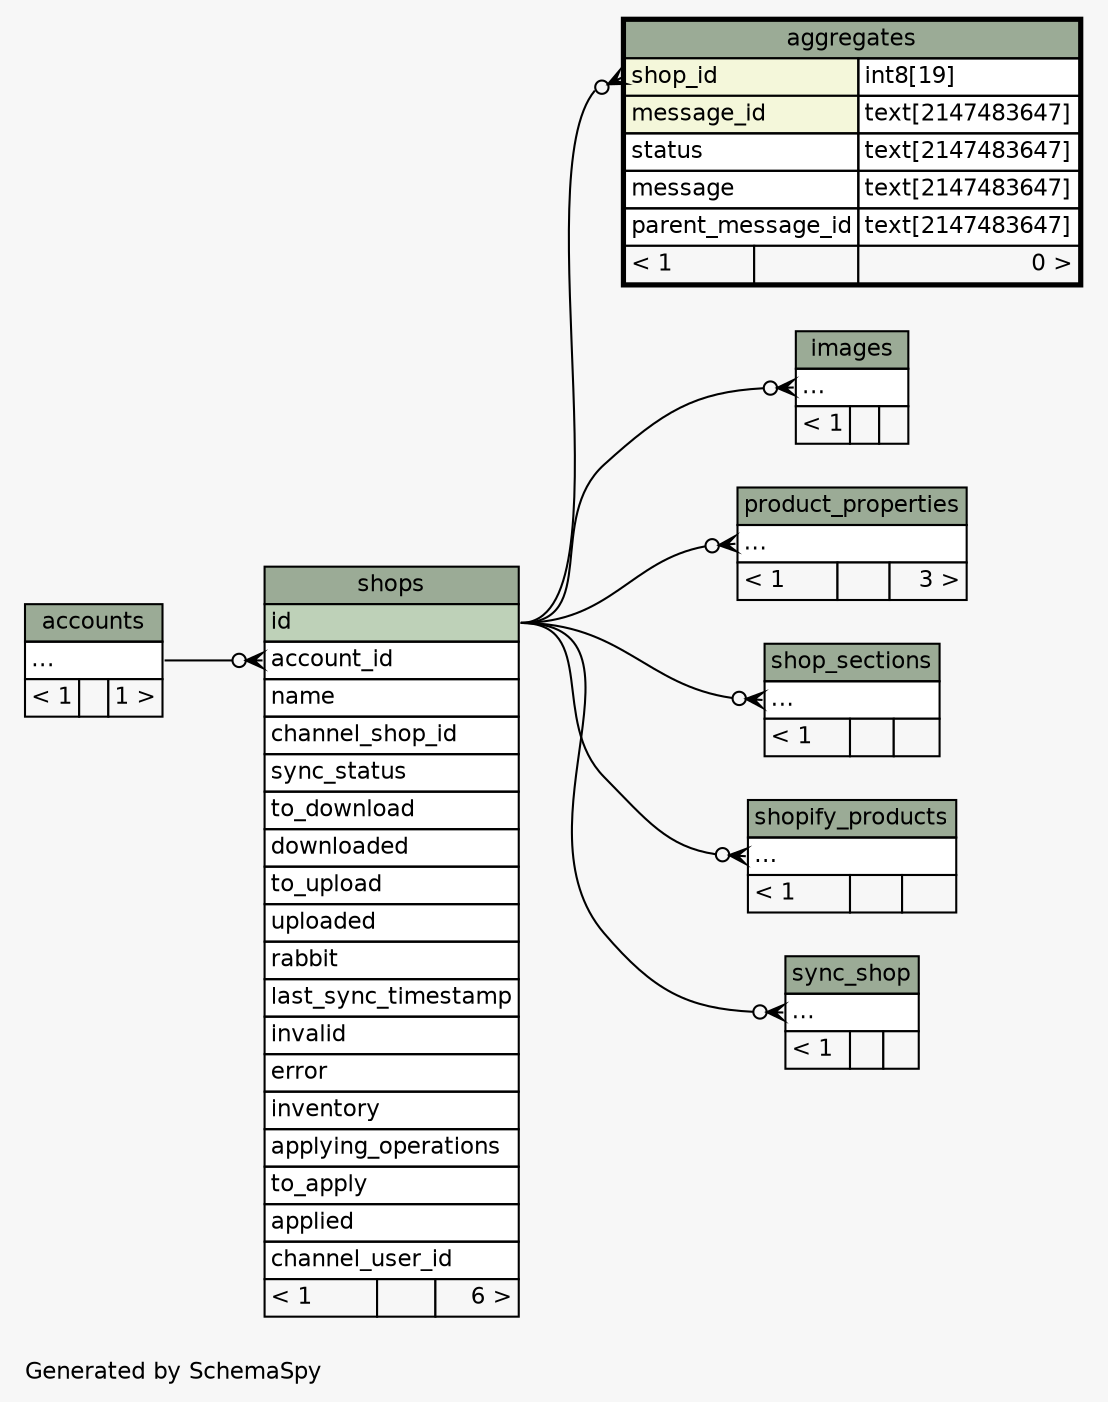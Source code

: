 // dot 2.40.1 on Linux 4.12.12-gentoo
// SchemaSpy rev 590
digraph "twoDegreesRelationshipsDiagram" {
  graph [
    rankdir="RL"
    bgcolor="#f7f7f7"
    label="\nGenerated by SchemaSpy"
    labeljust="l"
    nodesep="0.18"
    ranksep="0.46"
    fontname="Helvetica"
    fontsize="11"
  ];
  node [
    fontname="Helvetica"
    fontsize="11"
    shape="plaintext"
  ];
  edge [
    arrowsize="0.8"
  ];
  "aggregates":"shop_id":w -> "shops":"id":e [arrowhead=none dir=back arrowtail=crowodot];
  "images":"elipses":w -> "shops":"id":e [arrowhead=none dir=back arrowtail=crowodot];
  "product_properties":"elipses":w -> "shops":"id":e [arrowhead=none dir=back arrowtail=crowodot];
  "shop_sections":"elipses":w -> "shops":"id":e [arrowhead=none dir=back arrowtail=crowodot];
  "shopify_products":"elipses":w -> "shops":"id":e [arrowhead=none dir=back arrowtail=crowodot];
  "shops":"account_id":w -> "accounts":"elipses":e [arrowhead=none dir=back arrowtail=crowodot];
  "sync_shop":"elipses":w -> "shops":"id":e [arrowhead=none dir=back arrowtail=crowodot];
  "accounts" [
    label=<
    <TABLE BORDER="0" CELLBORDER="1" CELLSPACING="0" BGCOLOR="#ffffff">
      <TR><TD COLSPAN="3" BGCOLOR="#9bab96" ALIGN="CENTER">accounts</TD></TR>
      <TR><TD PORT="elipses" COLSPAN="3" ALIGN="LEFT">...</TD></TR>
      <TR><TD ALIGN="LEFT" BGCOLOR="#f7f7f7">&lt; 1</TD><TD ALIGN="RIGHT" BGCOLOR="#f7f7f7">  </TD><TD ALIGN="RIGHT" BGCOLOR="#f7f7f7">1 &gt;</TD></TR>
    </TABLE>>
    URL="accounts.html"
    tooltip="accounts"
  ];
  "aggregates" [
    label=<
    <TABLE BORDER="2" CELLBORDER="1" CELLSPACING="0" BGCOLOR="#ffffff">
      <TR><TD COLSPAN="3" BGCOLOR="#9bab96" ALIGN="CENTER">aggregates</TD></TR>
      <TR><TD PORT="shop_id" COLSPAN="2" BGCOLOR="#f4f7da" ALIGN="LEFT">shop_id</TD><TD PORT="shop_id.type" ALIGN="LEFT">int8[19]</TD></TR>
      <TR><TD PORT="message_id" COLSPAN="2" BGCOLOR="#f4f7da" ALIGN="LEFT">message_id</TD><TD PORT="message_id.type" ALIGN="LEFT">text[2147483647]</TD></TR>
      <TR><TD PORT="status" COLSPAN="2" ALIGN="LEFT">status</TD><TD PORT="status.type" ALIGN="LEFT">text[2147483647]</TD></TR>
      <TR><TD PORT="message" COLSPAN="2" ALIGN="LEFT">message</TD><TD PORT="message.type" ALIGN="LEFT">text[2147483647]</TD></TR>
      <TR><TD PORT="parent_message_id" COLSPAN="2" ALIGN="LEFT">parent_message_id</TD><TD PORT="parent_message_id.type" ALIGN="LEFT">text[2147483647]</TD></TR>
      <TR><TD ALIGN="LEFT" BGCOLOR="#f7f7f7">&lt; 1</TD><TD ALIGN="RIGHT" BGCOLOR="#f7f7f7">  </TD><TD ALIGN="RIGHT" BGCOLOR="#f7f7f7">0 &gt;</TD></TR>
    </TABLE>>
    URL="aggregates.html"
    tooltip="aggregates"
  ];
  "images" [
    label=<
    <TABLE BORDER="0" CELLBORDER="1" CELLSPACING="0" BGCOLOR="#ffffff">
      <TR><TD COLSPAN="3" BGCOLOR="#9bab96" ALIGN="CENTER">images</TD></TR>
      <TR><TD PORT="elipses" COLSPAN="3" ALIGN="LEFT">...</TD></TR>
      <TR><TD ALIGN="LEFT" BGCOLOR="#f7f7f7">&lt; 1</TD><TD ALIGN="RIGHT" BGCOLOR="#f7f7f7">  </TD><TD ALIGN="RIGHT" BGCOLOR="#f7f7f7">  </TD></TR>
    </TABLE>>
    URL="images.html"
    tooltip="images"
  ];
  "product_properties" [
    label=<
    <TABLE BORDER="0" CELLBORDER="1" CELLSPACING="0" BGCOLOR="#ffffff">
      <TR><TD COLSPAN="3" BGCOLOR="#9bab96" ALIGN="CENTER">product_properties</TD></TR>
      <TR><TD PORT="elipses" COLSPAN="3" ALIGN="LEFT">...</TD></TR>
      <TR><TD ALIGN="LEFT" BGCOLOR="#f7f7f7">&lt; 1</TD><TD ALIGN="RIGHT" BGCOLOR="#f7f7f7">  </TD><TD ALIGN="RIGHT" BGCOLOR="#f7f7f7">3 &gt;</TD></TR>
    </TABLE>>
    URL="product_properties.html"
    tooltip="product_properties"
  ];
  "shop_sections" [
    label=<
    <TABLE BORDER="0" CELLBORDER="1" CELLSPACING="0" BGCOLOR="#ffffff">
      <TR><TD COLSPAN="3" BGCOLOR="#9bab96" ALIGN="CENTER">shop_sections</TD></TR>
      <TR><TD PORT="elipses" COLSPAN="3" ALIGN="LEFT">...</TD></TR>
      <TR><TD ALIGN="LEFT" BGCOLOR="#f7f7f7">&lt; 1</TD><TD ALIGN="RIGHT" BGCOLOR="#f7f7f7">  </TD><TD ALIGN="RIGHT" BGCOLOR="#f7f7f7">  </TD></TR>
    </TABLE>>
    URL="shop_sections.html"
    tooltip="shop_sections"
  ];
  "shopify_products" [
    label=<
    <TABLE BORDER="0" CELLBORDER="1" CELLSPACING="0" BGCOLOR="#ffffff">
      <TR><TD COLSPAN="3" BGCOLOR="#9bab96" ALIGN="CENTER">shopify_products</TD></TR>
      <TR><TD PORT="elipses" COLSPAN="3" ALIGN="LEFT">...</TD></TR>
      <TR><TD ALIGN="LEFT" BGCOLOR="#f7f7f7">&lt; 1</TD><TD ALIGN="RIGHT" BGCOLOR="#f7f7f7">  </TD><TD ALIGN="RIGHT" BGCOLOR="#f7f7f7">  </TD></TR>
    </TABLE>>
    URL="shopify_products.html"
    tooltip="shopify_products"
  ];
  "shops" [
    label=<
    <TABLE BORDER="0" CELLBORDER="1" CELLSPACING="0" BGCOLOR="#ffffff">
      <TR><TD COLSPAN="3" BGCOLOR="#9bab96" ALIGN="CENTER">shops</TD></TR>
      <TR><TD PORT="id" COLSPAN="3" BGCOLOR="#bed1b8" ALIGN="LEFT">id</TD></TR>
      <TR><TD PORT="account_id" COLSPAN="3" ALIGN="LEFT">account_id</TD></TR>
      <TR><TD PORT="name" COLSPAN="3" ALIGN="LEFT">name</TD></TR>
      <TR><TD PORT="channel_shop_id" COLSPAN="3" ALIGN="LEFT">channel_shop_id</TD></TR>
      <TR><TD PORT="sync_status" COLSPAN="3" ALIGN="LEFT">sync_status</TD></TR>
      <TR><TD PORT="to_download" COLSPAN="3" ALIGN="LEFT">to_download</TD></TR>
      <TR><TD PORT="downloaded" COLSPAN="3" ALIGN="LEFT">downloaded</TD></TR>
      <TR><TD PORT="to_upload" COLSPAN="3" ALIGN="LEFT">to_upload</TD></TR>
      <TR><TD PORT="uploaded" COLSPAN="3" ALIGN="LEFT">uploaded</TD></TR>
      <TR><TD PORT="rabbit" COLSPAN="3" ALIGN="LEFT">rabbit</TD></TR>
      <TR><TD PORT="last_sync_timestamp" COLSPAN="3" ALIGN="LEFT">last_sync_timestamp</TD></TR>
      <TR><TD PORT="invalid" COLSPAN="3" ALIGN="LEFT">invalid</TD></TR>
      <TR><TD PORT="error" COLSPAN="3" ALIGN="LEFT">error</TD></TR>
      <TR><TD PORT="inventory" COLSPAN="3" ALIGN="LEFT">inventory</TD></TR>
      <TR><TD PORT="applying_operations" COLSPAN="3" ALIGN="LEFT">applying_operations</TD></TR>
      <TR><TD PORT="to_apply" COLSPAN="3" ALIGN="LEFT">to_apply</TD></TR>
      <TR><TD PORT="applied" COLSPAN="3" ALIGN="LEFT">applied</TD></TR>
      <TR><TD PORT="channel_user_id" COLSPAN="3" ALIGN="LEFT">channel_user_id</TD></TR>
      <TR><TD ALIGN="LEFT" BGCOLOR="#f7f7f7">&lt; 1</TD><TD ALIGN="RIGHT" BGCOLOR="#f7f7f7">  </TD><TD ALIGN="RIGHT" BGCOLOR="#f7f7f7">6 &gt;</TD></TR>
    </TABLE>>
    URL="shops.html"
    tooltip="shops"
  ];
  "sync_shop" [
    label=<
    <TABLE BORDER="0" CELLBORDER="1" CELLSPACING="0" BGCOLOR="#ffffff">
      <TR><TD COLSPAN="3" BGCOLOR="#9bab96" ALIGN="CENTER">sync_shop</TD></TR>
      <TR><TD PORT="elipses" COLSPAN="3" ALIGN="LEFT">...</TD></TR>
      <TR><TD ALIGN="LEFT" BGCOLOR="#f7f7f7">&lt; 1</TD><TD ALIGN="RIGHT" BGCOLOR="#f7f7f7">  </TD><TD ALIGN="RIGHT" BGCOLOR="#f7f7f7">  </TD></TR>
    </TABLE>>
    URL="sync_shop.html"
    tooltip="sync_shop"
  ];
}

